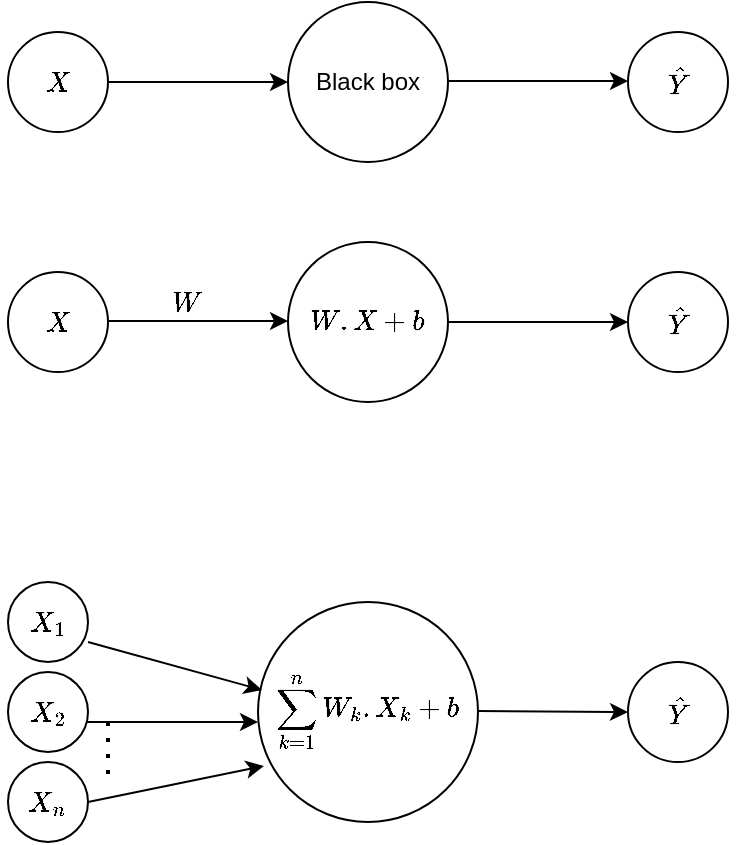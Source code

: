 <mxfile version="14.7.3" type="device"><diagram id="VBqeiadSqfsCRXtSBR7K" name="Page-1"><mxGraphModel dx="1426" dy="825" grid="1" gridSize="10" guides="1" tooltips="1" connect="1" arrows="1" fold="1" page="1" pageScale="1" pageWidth="1169" pageHeight="1654" math="1" shadow="0"><root><mxCell id="0"/><mxCell id="1" parent="0"/><mxCell id="PsuU1jgUkQSMT2PtK9pm-1" value="" style="ellipse;whiteSpace=wrap;html=1;aspect=fixed;" vertex="1" parent="1"><mxGeometry x="490" y="240" width="80" height="80" as="geometry"/></mxCell><mxCell id="PsuU1jgUkQSMT2PtK9pm-2" value="" style="endArrow=classic;html=1;entryX=0;entryY=0.5;entryDx=0;entryDy=0;" edge="1" parent="1" target="PsuU1jgUkQSMT2PtK9pm-1"><mxGeometry width="50" height="50" relative="1" as="geometry"><mxPoint x="400" y="280" as="sourcePoint"/><mxPoint x="610" y="400" as="targetPoint"/></mxGeometry></mxCell><mxCell id="PsuU1jgUkQSMT2PtK9pm-3" value="" style="endArrow=classic;html=1;entryX=0;entryY=0.5;entryDx=0;entryDy=0;" edge="1" parent="1"><mxGeometry width="50" height="50" relative="1" as="geometry"><mxPoint x="570" y="279.5" as="sourcePoint"/><mxPoint x="660" y="279.5" as="targetPoint"/></mxGeometry></mxCell><mxCell id="PsuU1jgUkQSMT2PtK9pm-6" value="Black box" style="text;html=1;strokeColor=none;fillColor=none;align=center;verticalAlign=middle;whiteSpace=wrap;rounded=0;" vertex="1" parent="1"><mxGeometry x="500" y="270" width="60" height="20" as="geometry"/></mxCell><mxCell id="PsuU1jgUkQSMT2PtK9pm-7" value="$$W.X + b$$" style="ellipse;whiteSpace=wrap;html=1;aspect=fixed;" vertex="1" parent="1"><mxGeometry x="490" y="360" width="80" height="80" as="geometry"/></mxCell><mxCell id="PsuU1jgUkQSMT2PtK9pm-8" value="" style="endArrow=classic;html=1;entryX=0;entryY=0.5;entryDx=0;entryDy=0;" edge="1" parent="1"><mxGeometry width="50" height="50" relative="1" as="geometry"><mxPoint x="400" y="399.5" as="sourcePoint"/><mxPoint x="490" y="399.5" as="targetPoint"/></mxGeometry></mxCell><mxCell id="PsuU1jgUkQSMT2PtK9pm-9" value="" style="endArrow=classic;html=1;entryX=0;entryY=0.5;entryDx=0;entryDy=0;" edge="1" parent="1"><mxGeometry width="50" height="50" relative="1" as="geometry"><mxPoint x="570" y="400" as="sourcePoint"/><mxPoint x="660" y="400" as="targetPoint"/></mxGeometry></mxCell><mxCell id="PsuU1jgUkQSMT2PtK9pm-10" value="$$W$$" style="text;html=1;strokeColor=none;fillColor=none;align=center;verticalAlign=middle;whiteSpace=wrap;rounded=0;" vertex="1" parent="1"><mxGeometry x="420" y="380" width="40" height="20" as="geometry"/></mxCell><mxCell id="PsuU1jgUkQSMT2PtK9pm-12" value="$$\sum\limits_{k=1}^{n} W_k.X_k&lt;br&gt;&amp;nbsp;+ b$$" style="ellipse;whiteSpace=wrap;html=1;aspect=fixed;" vertex="1" parent="1"><mxGeometry x="475" y="540" width="110" height="110" as="geometry"/></mxCell><mxCell id="PsuU1jgUkQSMT2PtK9pm-14" value="" style="endArrow=classic;html=1;" edge="1" parent="1"><mxGeometry width="50" height="50" relative="1" as="geometry"><mxPoint x="585" y="594.5" as="sourcePoint"/><mxPoint x="660" y="595" as="targetPoint"/></mxGeometry></mxCell><mxCell id="PsuU1jgUkQSMT2PtK9pm-15" value="" style="endArrow=classic;html=1;entryX=0;entryY=0.5;entryDx=0;entryDy=0;" edge="1" parent="1"><mxGeometry width="50" height="50" relative="1" as="geometry"><mxPoint x="385" y="600" as="sourcePoint"/><mxPoint x="475" y="600" as="targetPoint"/></mxGeometry></mxCell><mxCell id="PsuU1jgUkQSMT2PtK9pm-16" value="" style="endArrow=classic;html=1;entryX=0.018;entryY=0.4;entryDx=0;entryDy=0;entryPerimeter=0;" edge="1" parent="1" target="PsuU1jgUkQSMT2PtK9pm-12"><mxGeometry width="50" height="50" relative="1" as="geometry"><mxPoint x="390" y="560" as="sourcePoint"/><mxPoint x="455" y="560" as="targetPoint"/></mxGeometry></mxCell><mxCell id="PsuU1jgUkQSMT2PtK9pm-17" value="" style="endArrow=none;dashed=1;html=1;dashPattern=1 3;strokeWidth=2;" edge="1" parent="1"><mxGeometry width="50" height="50" relative="1" as="geometry"><mxPoint x="400" y="600" as="sourcePoint"/><mxPoint x="400" y="630" as="targetPoint"/></mxGeometry></mxCell><mxCell id="PsuU1jgUkQSMT2PtK9pm-18" value="" style="endArrow=classic;html=1;entryX=0.027;entryY=0.745;entryDx=0;entryDy=0;entryPerimeter=0;" edge="1" parent="1" target="PsuU1jgUkQSMT2PtK9pm-12"><mxGeometry width="50" height="50" relative="1" as="geometry"><mxPoint x="390" y="640" as="sourcePoint"/><mxPoint x="486.98" y="594" as="targetPoint"/></mxGeometry></mxCell><mxCell id="PsuU1jgUkQSMT2PtK9pm-20" value="$$X$$" style="ellipse;whiteSpace=wrap;html=1;aspect=fixed;" vertex="1" parent="1"><mxGeometry x="350" y="375" width="50" height="50" as="geometry"/></mxCell><mxCell id="PsuU1jgUkQSMT2PtK9pm-22" value="$$\hat{Y}$$" style="ellipse;whiteSpace=wrap;html=1;aspect=fixed;" vertex="1" parent="1"><mxGeometry x="660" y="255" width="50" height="50" as="geometry"/></mxCell><mxCell id="PsuU1jgUkQSMT2PtK9pm-25" value="$$X$$" style="ellipse;whiteSpace=wrap;html=1;aspect=fixed;" vertex="1" parent="1"><mxGeometry x="350" y="255" width="50" height="50" as="geometry"/></mxCell><mxCell id="PsuU1jgUkQSMT2PtK9pm-26" value="$$X_1$$" style="ellipse;whiteSpace=wrap;html=1;aspect=fixed;" vertex="1" parent="1"><mxGeometry x="350" y="530" width="40" height="40" as="geometry"/></mxCell><mxCell id="PsuU1jgUkQSMT2PtK9pm-28" value="$$X_2$$" style="ellipse;whiteSpace=wrap;html=1;aspect=fixed;" vertex="1" parent="1"><mxGeometry x="350" y="575" width="40" height="40" as="geometry"/></mxCell><mxCell id="PsuU1jgUkQSMT2PtK9pm-29" value="$$X_n$$" style="ellipse;whiteSpace=wrap;html=1;aspect=fixed;" vertex="1" parent="1"><mxGeometry x="350" y="620" width="40" height="40" as="geometry"/></mxCell><mxCell id="PsuU1jgUkQSMT2PtK9pm-31" value="$$\hat{Y}$$" style="ellipse;whiteSpace=wrap;html=1;aspect=fixed;" vertex="1" parent="1"><mxGeometry x="660" y="375" width="50" height="50" as="geometry"/></mxCell><mxCell id="PsuU1jgUkQSMT2PtK9pm-32" value="$$\hat{Y}$$" style="ellipse;whiteSpace=wrap;html=1;aspect=fixed;" vertex="1" parent="1"><mxGeometry x="660" y="570" width="50" height="50" as="geometry"/></mxCell></root></mxGraphModel></diagram></mxfile>